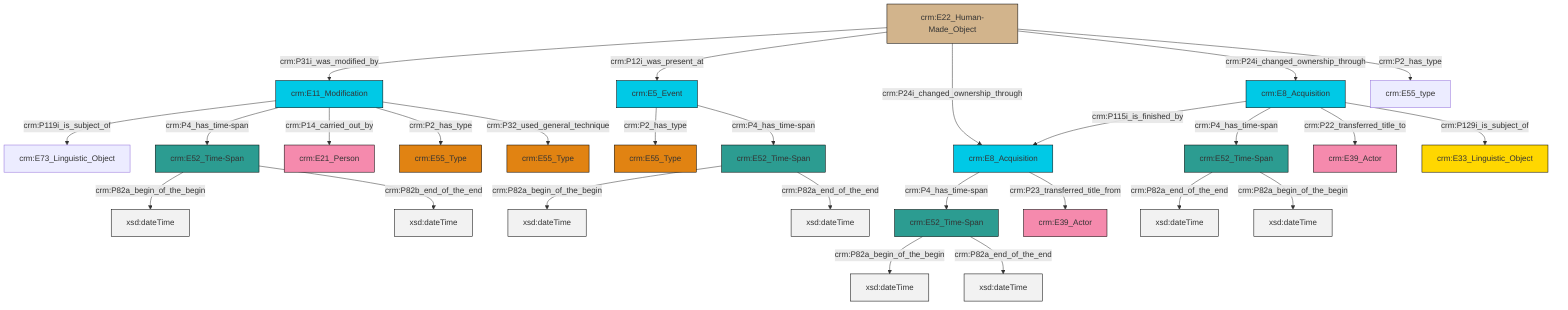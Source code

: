 graph TD
classDef Literal fill:#f2f2f2,stroke:#000000;
classDef CRM_Entity fill:#FFFFFF,stroke:#000000;
classDef Temporal_Entity fill:#00C9E6, stroke:#000000;
classDef Type fill:#E18312, stroke:#000000;
classDef Time-Span fill:#2C9C91, stroke:#000000;
classDef Appellation fill:#FFEB7F, stroke:#000000;
classDef Place fill:#008836, stroke:#000000;
classDef Persistent_Item fill:#B266B2, stroke:#000000;
classDef Conceptual_Object fill:#FFD700, stroke:#000000;
classDef Physical_Thing fill:#D2B48C, stroke:#000000;
classDef Actor fill:#f58aad, stroke:#000000;
classDef PC_Classes fill:#4ce600, stroke:#000000;
classDef Multi fill:#cccccc,stroke:#000000;

2["crm:E5_Event"]:::Temporal_Entity -->|crm:P2_has_type| 4["crm:E55_Type"]:::Type
8["crm:E11_Modification"]:::Temporal_Entity -->|crm:P119i_is_subject_of| 9["crm:E73_Linguistic_Object"]:::Default
2["crm:E5_Event"]:::Temporal_Entity -->|crm:P4_has_time-span| 12["crm:E52_Time-Span"]:::Time-Span
8["crm:E11_Modification"]:::Temporal_Entity -->|crm:P4_has_time-span| 14["crm:E52_Time-Span"]:::Time-Span
8["crm:E11_Modification"]:::Temporal_Entity -->|crm:P14_carried_out_by| 18["crm:E21_Person"]:::Actor
19["crm:E8_Acquisition"]:::Temporal_Entity -->|crm:P115i_is_finished_by| 6["crm:E8_Acquisition"]:::Temporal_Entity
19["crm:E8_Acquisition"]:::Temporal_Entity -->|crm:P4_has_time-span| 22["crm:E52_Time-Span"]:::Time-Span
12["crm:E52_Time-Span"]:::Time-Span -->|crm:P82a_begin_of_the_begin| 23[xsd:dateTime]:::Literal
24["crm:E22_Human-Made_Object"]:::Physical_Thing -->|crm:P31i_was_modified_by| 8["crm:E11_Modification"]:::Temporal_Entity
25["crm:E52_Time-Span"]:::Time-Span -->|crm:P82a_begin_of_the_begin| 26[xsd:dateTime]:::Literal
6["crm:E8_Acquisition"]:::Temporal_Entity -->|crm:P4_has_time-span| 25["crm:E52_Time-Span"]:::Time-Span
8["crm:E11_Modification"]:::Temporal_Entity -->|crm:P2_has_type| 29["crm:E55_Type"]:::Type
8["crm:E11_Modification"]:::Temporal_Entity -->|crm:P32_used_general_technique| 20["crm:E55_Type"]:::Type
24["crm:E22_Human-Made_Object"]:::Physical_Thing -->|crm:P12i_was_present_at| 2["crm:E5_Event"]:::Temporal_Entity
19["crm:E8_Acquisition"]:::Temporal_Entity -->|crm:P22_transferred_title_to| 10["crm:E39_Actor"]:::Actor
19["crm:E8_Acquisition"]:::Temporal_Entity -->|crm:P129i_is_subject_of| 0["crm:E33_Linguistic_Object"]:::Conceptual_Object
14["crm:E52_Time-Span"]:::Time-Span -->|crm:P82a_begin_of_the_begin| 30[xsd:dateTime]:::Literal
24["crm:E22_Human-Made_Object"]:::Physical_Thing -->|crm:P24i_changed_ownership_through| 6["crm:E8_Acquisition"]:::Temporal_Entity
24["crm:E22_Human-Made_Object"]:::Physical_Thing -->|crm:P24i_changed_ownership_through| 19["crm:E8_Acquisition"]:::Temporal_Entity
12["crm:E52_Time-Span"]:::Time-Span -->|crm:P82a_end_of_the_end| 35[xsd:dateTime]:::Literal
22["crm:E52_Time-Span"]:::Time-Span -->|crm:P82a_end_of_the_end| 36[xsd:dateTime]:::Literal
6["crm:E8_Acquisition"]:::Temporal_Entity -->|crm:P23_transferred_title_from| 33["crm:E39_Actor"]:::Actor
14["crm:E52_Time-Span"]:::Time-Span -->|crm:P82b_end_of_the_end| 37[xsd:dateTime]:::Literal
22["crm:E52_Time-Span"]:::Time-Span -->|crm:P82a_begin_of_the_begin| 41[xsd:dateTime]:::Literal
24["crm:E22_Human-Made_Object"]:::Physical_Thing -->|crm:P2_has_type| 16["crm:E55_type"]:::Default
25["crm:E52_Time-Span"]:::Time-Span -->|crm:P82a_end_of_the_end| 43[xsd:dateTime]:::Literal